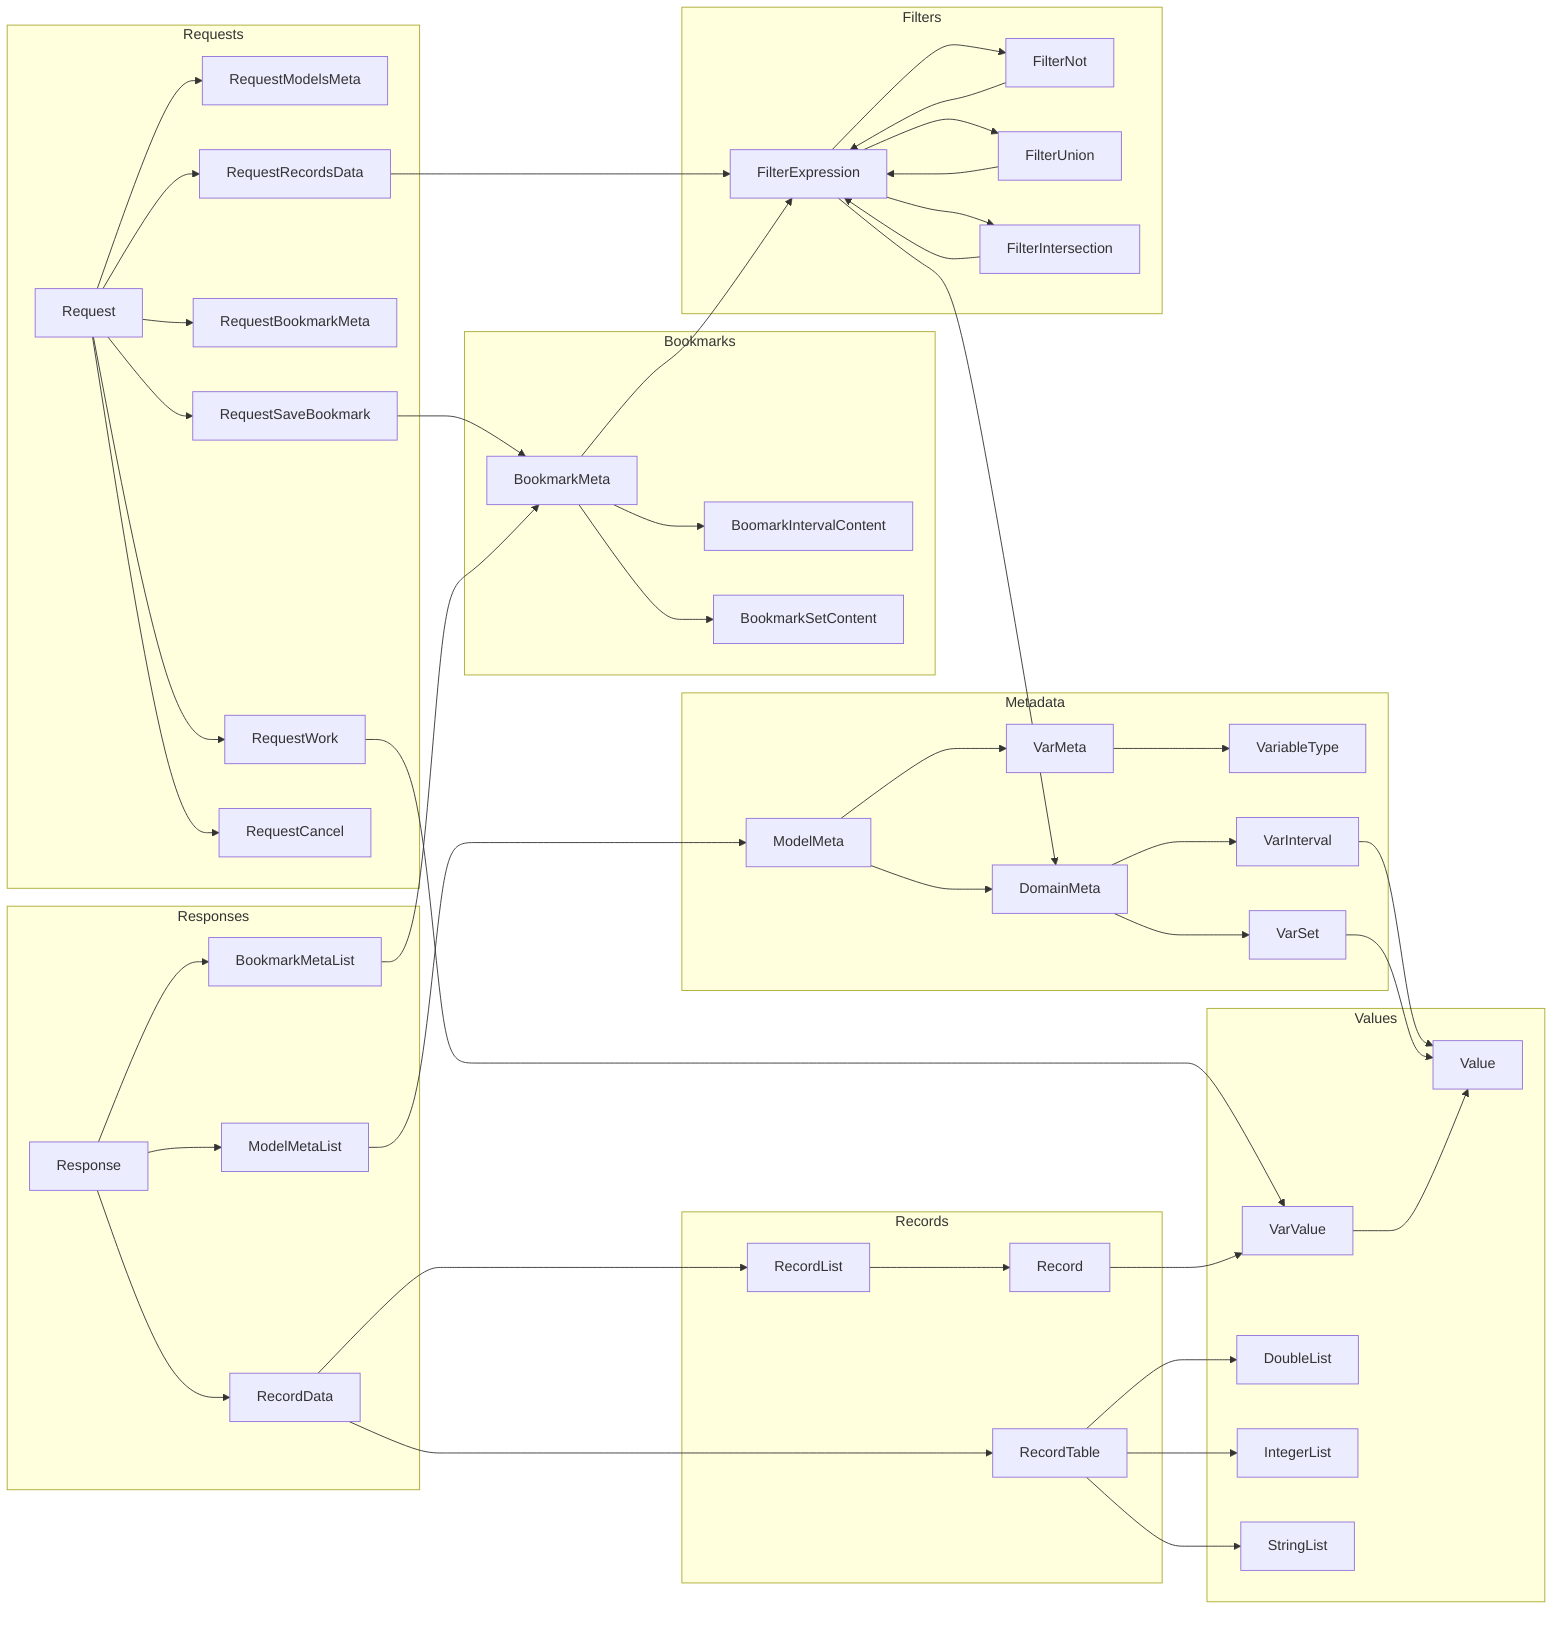 graph LR

subgraph Requests
  req[Request]
  rmm[RequestModelsMeta]
  rrd[RequestRecordsData]
  rbm[RequestBookmarkMeta]
  rsb[RequestSaveBookmark]
  rwo[RequestWork]
  rca[RequestCancel]
end

req --> rmm
req --> rrd
req --> rbm
req --> rsb
req --> rca
req --> rwo

rrd --> fie

rsb --> bmm

rwo --> vav

subgraph Responses
  res[Response]
  mml[ModelMetaList]
  red[RecordData]
  bml[BookmarkMetaList]
end

res --> mml
res --> red
res --> bml

mml --> mom

bml --> bmm

subgraph Bookmarks
  bmm[BookmarkMeta]
  bic[BoomarkIntervalContent]
  bsc[BookmarkSetContent]
end

bmm --> bic
bmm --> bsc
bmm --> fie

subgraph Metadata
  mom[ModelMeta]
  vam[VarMeta]
  vat[VariableType]
  dom[DomainMeta]
  vai[VarInterval]
  vas[VarSet]
end

mom --> vam
mom --> dom

vam --> vat

dom --> vai
dom --> vas

vai --> val

vas --> val

subgraph Records
  rec[Record]
  rel[RecordList]
  ret[RecordTable]
end

rec --> vav

rel --> rec

ret --> dol
ret --> inl
ret --> stl

red --> rel
red --> ret

subgraph Values
  vav[VarValue]
  val[Value]
  dol[DoubleList]
  inl[IntegerList]
  stl[StringList]
end

vav --> val

subgraph Filters
  fie[FilterExpression]
  fin[FilterNot]
  fiu[FilterUnion]
  fii[FilterIntersection]
end

fie --> fin
fie --> fiu
fie --> fii
fie --> dom

fin --> fie

fiu --> fie

fii --> fie